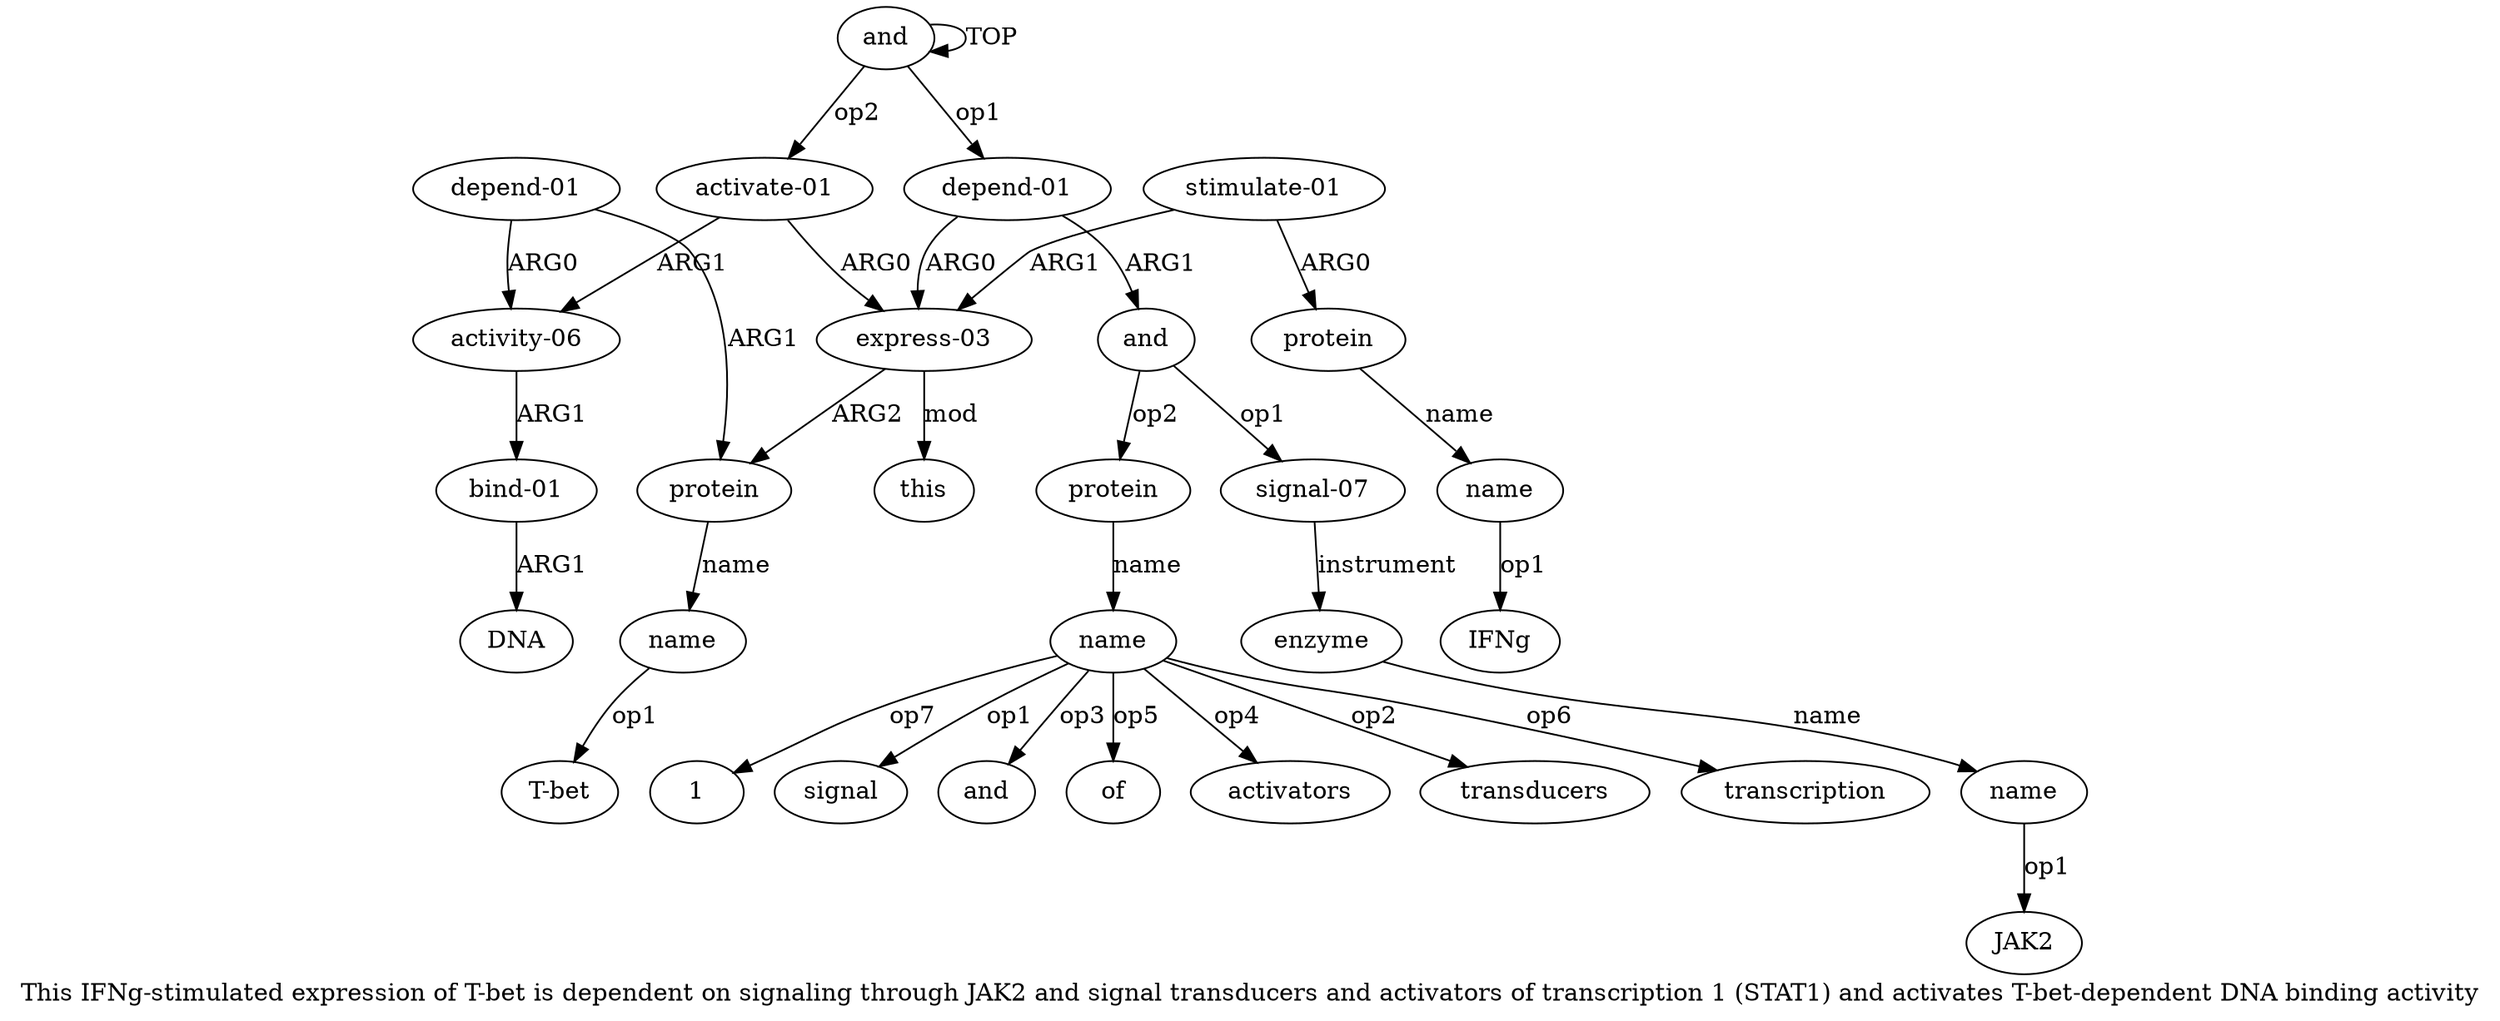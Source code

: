 digraph  {
	graph [label="This IFNg-stimulated expression of T-bet is dependent on signaling through JAK2 and signal transducers and activators of transcription \
1 (STAT1) and activates T-bet-dependent DNA binding activity"];
	node [label="\N"];
	"a14 transcription"	 [color=black,
		gold_ind=-1,
		gold_label=transcription,
		label=transcription,
		test_ind=-1,
		test_label=transcription];
	"a14 1"	 [color=black,
		gold_ind=-1,
		gold_label=1,
		label=1,
		test_ind=-1,
		test_label=1];
	"a14 signal"	 [color=black,
		gold_ind=-1,
		gold_label=signal,
		label=signal,
		test_ind=-1,
		test_label=signal];
	"a7 IFNg"	 [color=black,
		gold_ind=-1,
		gold_label=IFNg,
		label=IFNg,
		test_ind=-1,
		test_label=IFNg];
	"a14 and"	 [color=black,
		gold_ind=-1,
		gold_label=and,
		label=and,
		test_ind=-1,
		test_label=and];
	"a4 T-bet"	 [color=black,
		gold_ind=-1,
		gold_label="T-bet",
		label="T-bet",
		test_ind=-1,
		test_label="T-bet"];
	"a14 of"	 [color=black,
		gold_ind=-1,
		gold_label=of,
		label=of,
		test_ind=-1,
		test_label=of];
	"a14 activators"	 [color=black,
		gold_ind=-1,
		gold_label=activators,
		label=activators,
		test_ind=-1,
		test_label=activators];
	a15	 [color=black,
		gold_ind=15,
		gold_label="activate-01",
		label="activate-01",
		test_ind=15,
		test_label="activate-01"];
	a16	 [color=black,
		gold_ind=16,
		gold_label="activity-06",
		label="activity-06",
		test_ind=16,
		test_label="activity-06"];
	a15 -> a16 [key=0,
	color=black,
	gold_label=ARG1,
	label=ARG1,
	test_label=ARG1];
a2 [color=black,
	gold_ind=2,
	gold_label="express-03",
	label="express-03",
	test_ind=2,
	test_label="express-03"];
a15 -> a2 [key=0,
color=black,
gold_label=ARG0,
label=ARG0,
test_label=ARG0];
a14 [color=black,
gold_ind=14,
gold_label=name,
label=name,
test_ind=14,
test_label=name];
a14 -> "a14 transcription" [key=0,
color=black,
gold_label=op6,
label=op6,
test_label=op6];
a14 -> "a14 1" [key=0,
color=black,
gold_label=op7,
label=op7,
test_label=op7];
a14 -> "a14 signal" [key=0,
color=black,
gold_label=op1,
label=op1,
test_label=op1];
a14 -> "a14 and" [key=0,
color=black,
gold_label=op3,
label=op3,
test_label=op3];
a14 -> "a14 of" [key=0,
color=black,
gold_label=op5,
label=op5,
test_label=op5];
a14 -> "a14 activators" [key=0,
color=black,
gold_label=op4,
label=op4,
test_label=op4];
"a14 transducers" [color=black,
gold_ind=-1,
gold_label=transducers,
label=transducers,
test_ind=-1,
test_label=transducers];
a14 -> "a14 transducers" [key=0,
color=black,
gold_label=op2,
label=op2,
test_label=op2];
a17 [color=black,
gold_ind=17,
gold_label="bind-01",
label="bind-01",
test_ind=17,
test_label="bind-01"];
a18 [color=black,
gold_ind=18,
gold_label=DNA,
label=DNA,
test_ind=18,
test_label=DNA];
a17 -> a18 [key=0,
color=black,
gold_label=ARG1,
label=ARG1,
test_label=ARG1];
a16 -> a17 [key=0,
color=black,
gold_label=ARG1,
label=ARG1,
test_label=ARG1];
a11 [color=black,
gold_ind=11,
gold_label=enzyme,
label=enzyme,
test_ind=11,
test_label=enzyme];
a12 [color=black,
gold_ind=12,
gold_label=name,
label=name,
test_ind=12,
test_label=name];
a11 -> a12 [key=0,
color=black,
gold_label=name,
label=name,
test_label=name];
a10 [color=black,
gold_ind=10,
gold_label="signal-07",
label="signal-07",
test_ind=10,
test_label="signal-07"];
a10 -> a11 [key=0,
color=black,
gold_label=instrument,
label=instrument,
test_label=instrument];
a13 [color=black,
gold_ind=13,
gold_label=protein,
label=protein,
test_ind=13,
test_label=protein];
a13 -> a14 [key=0,
color=black,
gold_label=name,
label=name,
test_label=name];
"a12 JAK2" [color=black,
gold_ind=-1,
gold_label=JAK2,
label=JAK2,
test_ind=-1,
test_label=JAK2];
a12 -> "a12 JAK2" [key=0,
color=black,
gold_label=op1,
label=op1,
test_label=op1];
a19 [color=black,
gold_ind=19,
gold_label="depend-01",
label="depend-01",
test_ind=19,
test_label="depend-01"];
a19 -> a16 [key=0,
color=black,
gold_label=ARG0,
label=ARG0,
test_label=ARG0];
a3 [color=black,
gold_ind=3,
gold_label=protein,
label=protein,
test_ind=3,
test_label=protein];
a19 -> a3 [key=0,
color=black,
gold_label=ARG1,
label=ARG1,
test_label=ARG1];
a1 [color=black,
gold_ind=1,
gold_label="depend-01",
label="depend-01",
test_ind=1,
test_label="depend-01"];
a1 -> a2 [key=0,
color=black,
gold_label=ARG0,
label=ARG0,
test_label=ARG0];
a9 [color=black,
gold_ind=9,
gold_label=and,
label=and,
test_ind=9,
test_label=and];
a1 -> a9 [key=0,
color=black,
gold_label=ARG1,
label=ARG1,
test_label=ARG1];
a0 [color=black,
gold_ind=0,
gold_label=and,
label=and,
test_ind=0,
test_label=and];
a0 -> a15 [key=0,
color=black,
gold_label=op2,
label=op2,
test_label=op2];
a0 -> a1 [key=0,
color=black,
gold_label=op1,
label=op1,
test_label=op1];
a0 -> a0 [key=0,
color=black,
gold_label=TOP,
label=TOP,
test_label=TOP];
a4 [color=black,
gold_ind=4,
gold_label=name,
label=name,
test_ind=4,
test_label=name];
a3 -> a4 [key=0,
color=black,
gold_label=name,
label=name,
test_label=name];
a2 -> a3 [key=0,
color=black,
gold_label=ARG2,
label=ARG2,
test_label=ARG2];
a8 [color=black,
gold_ind=8,
gold_label=this,
label=this,
test_ind=8,
test_label=this];
a2 -> a8 [key=0,
color=black,
gold_label=mod,
label=mod,
test_label=mod];
a5 [color=black,
gold_ind=5,
gold_label="stimulate-01",
label="stimulate-01",
test_ind=5,
test_label="stimulate-01"];
a5 -> a2 [key=0,
color=black,
gold_label=ARG1,
label=ARG1,
test_label=ARG1];
a6 [color=black,
gold_ind=6,
gold_label=protein,
label=protein,
test_ind=6,
test_label=protein];
a5 -> a6 [key=0,
color=black,
gold_label=ARG0,
label=ARG0,
test_label=ARG0];
a4 -> "a4 T-bet" [key=0,
color=black,
gold_label=op1,
label=op1,
test_label=op1];
a7 [color=black,
gold_ind=7,
gold_label=name,
label=name,
test_ind=7,
test_label=name];
a7 -> "a7 IFNg" [key=0,
color=black,
gold_label=op1,
label=op1,
test_label=op1];
a6 -> a7 [key=0,
color=black,
gold_label=name,
label=name,
test_label=name];
a9 -> a10 [key=0,
color=black,
gold_label=op1,
label=op1,
test_label=op1];
a9 -> a13 [key=0,
color=black,
gold_label=op2,
label=op2,
test_label=op2];
}
